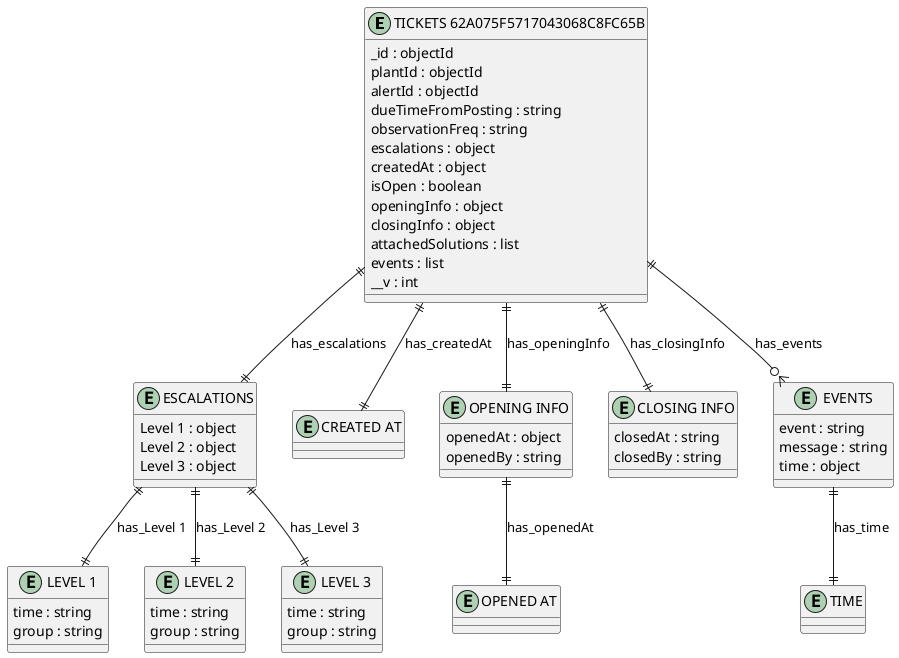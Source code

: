 @startuml TICKETS_62A075F5717043068C8FC65B_Diagram

entity "TICKETS 62A075F5717043068C8FC65B" as TICKETS_62A075F5717043068C8FC65B {
  _id : objectId
  plantId : objectId
  alertId : objectId
  dueTimeFromPosting : string
  observationFreq : string
  escalations : object
  createdAt : object
  isOpen : boolean
  openingInfo : object
  closingInfo : object
  attachedSolutions : list
  events : list
  __v : int
}

entity "ESCALATIONS" as ESCALATIONS {
  Level 1 : object
  Level 2 : object
  Level 3 : object
}

entity "LEVEL 1" as LEVEL_1 {
  time : string
  group : string
}

entity "LEVEL 2" as LEVEL_2 {
  time : string
  group : string
}

entity "LEVEL 3" as LEVEL_3 {
  time : string
  group : string
}

entity "CREATED AT" as CREATED_AT {
}

entity "OPENING INFO" as OPENING_INFO {
  openedAt : object
  openedBy : string
}

entity "OPENED AT" as OPENED_AT {
}

entity "CLOSING INFO" as CLOSING_INFO {
  closedAt : string
  closedBy : string
}

entity "EVENTS" as EVENTS {
  event : string
  message : string
  time : object
}

entity "TIME" as TIME {
}

' // Relationships
TICKETS_62A075F5717043068C8FC65B ||--|| ESCALATIONS : has_escalations
ESCALATIONS ||--|| LEVEL_1 : has_Level 1
ESCALATIONS ||--|| LEVEL_2 : has_Level 2
ESCALATIONS ||--|| LEVEL_3 : has_Level 3
TICKETS_62A075F5717043068C8FC65B ||--|| CREATED_AT : has_createdAt
TICKETS_62A075F5717043068C8FC65B ||--|| OPENING_INFO : has_openingInfo
OPENING_INFO ||--|| OPENED_AT : has_openedAt
TICKETS_62A075F5717043068C8FC65B ||--|| CLOSING_INFO : has_closingInfo
TICKETS_62A075F5717043068C8FC65B ||--o{ EVENTS : has_events
EVENTS ||--|| TIME : has_time
@enduml